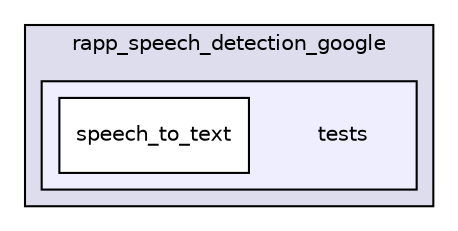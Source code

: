 digraph "/home/travis/rapp_temp/rapp-platform/rapp_speech_detection_google/tests" {
  compound=true
  node [ fontsize="10", fontname="Helvetica"];
  edge [ labelfontsize="10", labelfontname="Helvetica"];
  subgraph clusterdir_e0e61ad8a500407e26fb740a2ee0e630 {
    graph [ bgcolor="#ddddee", pencolor="black", label="rapp_speech_detection_google" fontname="Helvetica", fontsize="10", URL="dir_e0e61ad8a500407e26fb740a2ee0e630.html"]
  subgraph clusterdir_37432e342a7846ef5399d9bd75bd5ace {
    graph [ bgcolor="#eeeeff", pencolor="black", label="" URL="dir_37432e342a7846ef5399d9bd75bd5ace.html"];
    dir_37432e342a7846ef5399d9bd75bd5ace [shape=plaintext label="tests"];
    dir_5a24065015946a85ddf894d158c7192a [shape=box label="speech_to_text" color="black" fillcolor="white" style="filled" URL="dir_5a24065015946a85ddf894d158c7192a.html"];
  }
  }
}
